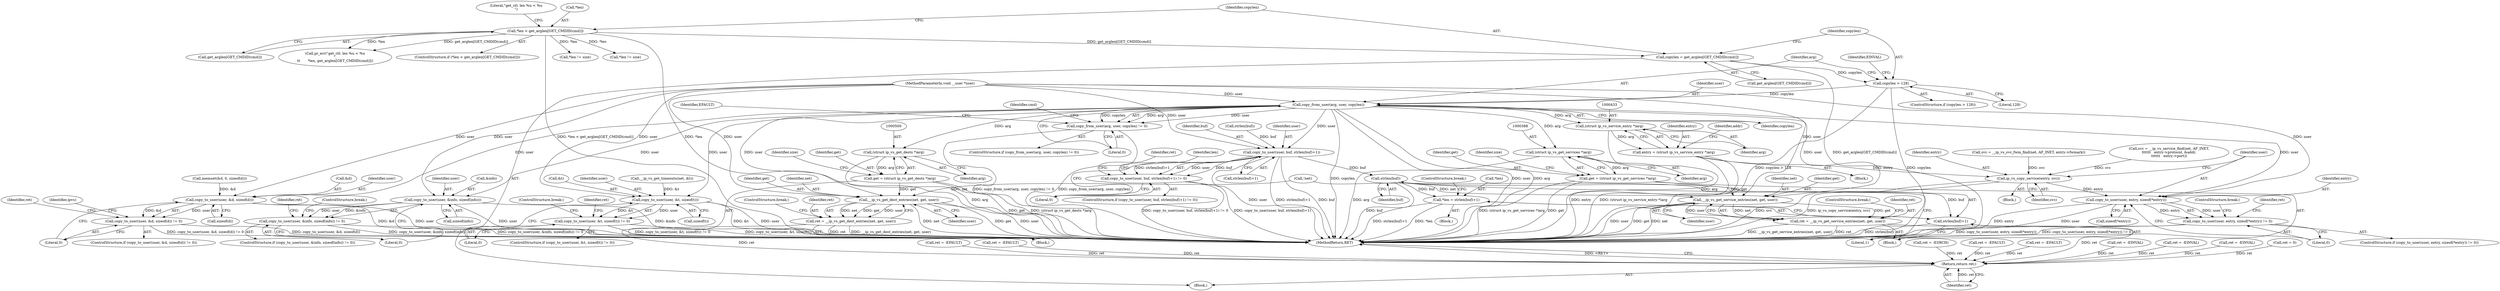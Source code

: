 digraph "0_linux_2d8a041b7bfe1097af21441cb77d6af95f4f4680@API" {
"1000171" [label="(Call,copylen > 128)"];
"1000164" [label="(Call,copylen = get_arglen[GET_CMDID(cmd)])"];
"1000145" [label="(Call,*len < get_arglen[GET_CMDID(cmd)])"];
"1000179" [label="(Call,copy_from_user(arg, user, copylen))"];
"1000178" [label="(Call,copy_from_user(arg, user, copylen) != 0)"];
"1000286" [label="(Call,copy_to_user(user, &d, sizeof(d)))"];
"1000285" [label="(Call,copy_to_user(user, &d, sizeof(d)) != 0)"];
"1000325" [label="(Call,copy_to_user(user, buf, strlen(buf)+1))"];
"1000324" [label="(Call,copy_to_user(user, buf, strlen(buf)+1) != 0)"];
"1000343" [label="(Call,strlen(buf))"];
"1000339" [label="(Call,*len = strlen(buf)+1)"];
"1000342" [label="(Call,strlen(buf)+1)"];
"1000369" [label="(Call,copy_to_user(user, &info, sizeof(info)))"];
"1000368" [label="(Call,copy_to_user(user, &info, sizeof(info)) != 0)"];
"1000387" [label="(Call,(struct ip_vs_get_services *)arg)"];
"1000385" [label="(Call,get = (struct ip_vs_get_services *)arg)"];
"1000420" [label="(Call,__ip_vs_get_service_entries(net, get, user))"];
"1000418" [label="(Call,ret = __ip_vs_get_service_entries(net, get, user))"];
"1000573" [label="(Return,return ret;)"];
"1000432" [label="(Call,(struct ip_vs_service_entry *)arg)"];
"1000430" [label="(Call,entry = (struct ip_vs_service_entry *)arg)"];
"1000471" [label="(Call,ip_vs_copy_service(entry, svc))"];
"1000476" [label="(Call,copy_to_user(user, entry, sizeof(*entry)))"];
"1000475" [label="(Call,copy_to_user(user, entry, sizeof(*entry)) != 0)"];
"1000499" [label="(Call,(struct ip_vs_get_dests *)arg)"];
"1000497" [label="(Call,get = (struct ip_vs_get_dests *)arg)"];
"1000532" [label="(Call,__ip_vs_get_dest_entries(net, get, user))"];
"1000530" [label="(Call,ret = __ip_vs_get_dest_entries(net, get, user))"];
"1000552" [label="(Call,copy_to_user(user, &t, sizeof(t)))"];
"1000551" [label="(Call,copy_to_user(user, &t, sizeof(t)) != 0)"];
"1000345" [label="(Literal,1)"];
"1000479" [label="(Call,sizeof(*entry))"];
"1000498" [label="(Identifier,get)"];
"1000104" [label="(MethodParameterIn,void __user *user)"];
"1000431" [label="(Identifier,entry)"];
"1000563" [label="(ControlStructure,break;)"];
"1000340" [label="(Call,*len)"];
"1000382" [label="(Block,)"];
"1000172" [label="(Identifier,copylen)"];
"1000430" [label="(Call,entry = (struct ip_vs_service_entry *)arg)"];
"1000178" [label="(Call,copy_from_user(arg, user, copylen) != 0)"];
"1000180" [label="(Identifier,arg)"];
"1000334" [label="(Call,ret = -EFAULT)"];
"1000176" [label="(Identifier,EINVAL)"];
"1000423" [label="(Identifier,user)"];
"1000546" [label="(Call,__ip_vs_get_timeouts(net, &t))"];
"1000482" [label="(Literal,0)"];
"1000419" [label="(Identifier,ret)"];
"1000558" [label="(Literal,0)"];
"1000181" [label="(Identifier,user)"];
"1000403" [label="(Call,*len != size)"];
"1000421" [label="(Identifier,net)"];
"1000285" [label="(Call,copy_to_user(user, &d, sizeof(d)) != 0)"];
"1000377" [label="(Identifier,ret)"];
"1000154" [label="(Literal,\"get_ctl: len %u < %u\n\")"];
"1000182" [label="(Identifier,copylen)"];
"1000368" [label="(Call,copy_to_user(user, &info, sizeof(info)) != 0)"];
"1000387" [label="(Call,(struct ip_vs_get_services *)arg)"];
"1000534" [label="(Identifier,get)"];
"1000367" [label="(ControlStructure,if (copy_to_user(user, &info, sizeof(info)) != 0))"];
"1000530" [label="(Call,ret = __ip_vs_get_dest_entries(net, get, user))"];
"1000165" [label="(Identifier,copylen)"];
"1000446" [label="(Call,svc = __ip_vs_svc_fwm_find(net, AF_INET, entry->fwmark))"];
"1000551" [label="(Call,copy_to_user(user, &t, sizeof(t)) != 0)"];
"1000559" [label="(Call,ret = -EFAULT)"];
"1000193" [label="(Call,memset(&d, 0, sizeof(d)))"];
"1000492" [label="(ControlStructure,break;)"];
"1000342" [label="(Call,strlen(buf)+1)"];
"1000476" [label="(Call,copy_to_user(user, entry, sizeof(*entry)))"];
"1000148" [label="(Call,get_arglen[GET_CMDID(cmd)])"];
"1000574" [label="(Identifier,ret)"];
"1000434" [label="(Identifier,arg)"];
"1000326" [label="(Identifier,user)"];
"1000145" [label="(Call,*len < get_arglen[GET_CMDID(cmd)])"];
"1000106" [label="(Block,)"];
"1000177" [label="(ControlStructure,if (copy_from_user(arg, user, copylen) != 0))"];
"1000536" [label="(ControlStructure,break;)"];
"1000146" [label="(Call,*len)"];
"1000375" [label="(Literal,0)"];
"1000532" [label="(Call,__ip_vs_get_dest_entries(net, get, user))"];
"1000474" [label="(ControlStructure,if (copy_to_user(user, entry, sizeof(*entry)) != 0))"];
"1000503" [label="(Identifier,size)"];
"1000286" [label="(Call,copy_to_user(user, &d, sizeof(d)))"];
"1000455" [label="(Call,svc = __ip_vs_service_find(net, AF_INET,\n\t\t\t\t\t\t   entry->protocol, &addr,\n\t\t\t\t\t\t   entry->port))"];
"1000533" [label="(Identifier,net)"];
"1000531" [label="(Identifier,ret)"];
"1000472" [label="(Identifier,entry)"];
"1000315" [label="(Block,)"];
"1000370" [label="(Identifier,user)"];
"1000432" [label="(Call,(struct ip_vs_service_entry *)arg)"];
"1000328" [label="(Call,strlen(buf)+1)"];
"1000488" [label="(Call,ret = -ESRCH)"];
"1000484" [label="(Identifier,ret)"];
"1000327" [label="(Identifier,buf)"];
"1000332" [label="(Literal,0)"];
"1000153" [label="(Call,pr_err(\"get_ctl: len %u < %u\n\",\n\t\t       *len, get_arglen[GET_CMDID(cmd)]))"];
"1000478" [label="(Identifier,entry)"];
"1000343" [label="(Call,strlen(buf))"];
"1000124" [label="(Call,!net)"];
"1000418" [label="(Call,ret = __ip_vs_get_service_entries(net, get, user))"];
"1000294" [label="(Identifier,ret)"];
"1000473" [label="(Identifier,svc)"];
"1000475" [label="(Call,copy_to_user(user, entry, sizeof(*entry)) != 0)"];
"1000292" [label="(Literal,0)"];
"1000335" [label="(Identifier,ret)"];
"1000380" [label="(ControlStructure,break;)"];
"1000164" [label="(Call,copylen = get_arglen[GET_CMDID(cmd)])"];
"1000494" [label="(Block,)"];
"1000324" [label="(Call,copy_to_user(user, buf, strlen(buf)+1) != 0)"];
"1000171" [label="(Call,copylen > 128)"];
"1000371" [label="(Call,&info)"];
"1000325" [label="(Call,copy_to_user(user, buf, strlen(buf)+1))"];
"1000483" [label="(Call,ret = -EFAULT)"];
"1000554" [label="(Call,&t)"];
"1000420" [label="(Call,__ip_vs_get_service_entries(net, get, user))"];
"1000376" [label="(Call,ret = -EFAULT)"];
"1000470" [label="(Block,)"];
"1000369" [label="(Call,copy_to_user(user, &info, sizeof(info)))"];
"1000144" [label="(ControlStructure,if (*len < get_arglen[GET_CMDID(cmd)]))"];
"1000471" [label="(Call,ip_vs_copy_service(entry, svc))"];
"1000426" [label="(Block,)"];
"1000166" [label="(Call,get_arglen[GET_CMDID(cmd)])"];
"1000341" [label="(Identifier,len)"];
"1000300" [label="(Identifier,ipvs)"];
"1000170" [label="(ControlStructure,if (copylen > 128))"];
"1000186" [label="(Identifier,EFAULT)"];
"1000339" [label="(Call,*len = strlen(buf)+1)"];
"1000389" [label="(Identifier,arg)"];
"1000346" [label="(ControlStructure,break;)"];
"1000477" [label="(Identifier,user)"];
"1000413" [label="(Call,ret = -EINVAL)"];
"1000565" [label="(Call,ret = -EINVAL)"];
"1000556" [label="(Call,sizeof(t))"];
"1000179" [label="(Call,copy_from_user(arg, user, copylen))"];
"1000183" [label="(Literal,0)"];
"1000329" [label="(Call,strlen(buf))"];
"1000552" [label="(Call,copy_to_user(user, &t, sizeof(t)))"];
"1000290" [label="(Call,sizeof(d))"];
"1000373" [label="(Call,sizeof(info))"];
"1000535" [label="(Identifier,user)"];
"1000525" [label="(Call,ret = -EINVAL)"];
"1000424" [label="(ControlStructure,break;)"];
"1000553" [label="(Identifier,user)"];
"1000515" [label="(Call,*len != size)"];
"1000550" [label="(ControlStructure,if (copy_to_user(user, &t, sizeof(t)) != 0))"];
"1000437" [label="(Identifier,addr)"];
"1000575" [label="(MethodReturn,RET)"];
"1000386" [label="(Identifier,get)"];
"1000323" [label="(ControlStructure,if (copy_to_user(user, buf, strlen(buf)+1) != 0))"];
"1000284" [label="(ControlStructure,if (copy_to_user(user, &d, sizeof(d)) != 0))"];
"1000391" [label="(Identifier,size)"];
"1000573" [label="(Return,return ret;)"];
"1000501" [label="(Identifier,arg)"];
"1000560" [label="(Identifier,ret)"];
"1000497" [label="(Call,get = (struct ip_vs_get_dests *)arg)"];
"1000344" [label="(Identifier,buf)"];
"1000109" [label="(Call,ret = 0)"];
"1000189" [label="(Identifier,cmd)"];
"1000385" [label="(Call,get = (struct ip_vs_get_services *)arg)"];
"1000173" [label="(Literal,128)"];
"1000287" [label="(Identifier,user)"];
"1000499" [label="(Call,(struct ip_vs_get_dests *)arg)"];
"1000288" [label="(Call,&d)"];
"1000422" [label="(Identifier,get)"];
"1000171" -> "1000170"  [label="AST: "];
"1000171" -> "1000173"  [label="CFG: "];
"1000172" -> "1000171"  [label="AST: "];
"1000173" -> "1000171"  [label="AST: "];
"1000176" -> "1000171"  [label="CFG: "];
"1000180" -> "1000171"  [label="CFG: "];
"1000171" -> "1000575"  [label="DDG: copylen"];
"1000171" -> "1000575"  [label="DDG: copylen > 128"];
"1000164" -> "1000171"  [label="DDG: copylen"];
"1000171" -> "1000179"  [label="DDG: copylen"];
"1000164" -> "1000106"  [label="AST: "];
"1000164" -> "1000166"  [label="CFG: "];
"1000165" -> "1000164"  [label="AST: "];
"1000166" -> "1000164"  [label="AST: "];
"1000172" -> "1000164"  [label="CFG: "];
"1000164" -> "1000575"  [label="DDG: get_arglen[GET_CMDID(cmd)]"];
"1000145" -> "1000164"  [label="DDG: get_arglen[GET_CMDID(cmd)]"];
"1000145" -> "1000144"  [label="AST: "];
"1000145" -> "1000148"  [label="CFG: "];
"1000146" -> "1000145"  [label="AST: "];
"1000148" -> "1000145"  [label="AST: "];
"1000154" -> "1000145"  [label="CFG: "];
"1000165" -> "1000145"  [label="CFG: "];
"1000145" -> "1000575"  [label="DDG: *len < get_arglen[GET_CMDID(cmd)]"];
"1000145" -> "1000575"  [label="DDG: *len"];
"1000145" -> "1000153"  [label="DDG: *len"];
"1000145" -> "1000153"  [label="DDG: get_arglen[GET_CMDID(cmd)]"];
"1000145" -> "1000403"  [label="DDG: *len"];
"1000145" -> "1000515"  [label="DDG: *len"];
"1000179" -> "1000178"  [label="AST: "];
"1000179" -> "1000182"  [label="CFG: "];
"1000180" -> "1000179"  [label="AST: "];
"1000181" -> "1000179"  [label="AST: "];
"1000182" -> "1000179"  [label="AST: "];
"1000183" -> "1000179"  [label="CFG: "];
"1000179" -> "1000575"  [label="DDG: copylen"];
"1000179" -> "1000575"  [label="DDG: user"];
"1000179" -> "1000575"  [label="DDG: arg"];
"1000179" -> "1000178"  [label="DDG: arg"];
"1000179" -> "1000178"  [label="DDG: user"];
"1000179" -> "1000178"  [label="DDG: copylen"];
"1000104" -> "1000179"  [label="DDG: user"];
"1000179" -> "1000286"  [label="DDG: user"];
"1000179" -> "1000325"  [label="DDG: user"];
"1000179" -> "1000369"  [label="DDG: user"];
"1000179" -> "1000387"  [label="DDG: arg"];
"1000179" -> "1000420"  [label="DDG: user"];
"1000179" -> "1000432"  [label="DDG: arg"];
"1000179" -> "1000476"  [label="DDG: user"];
"1000179" -> "1000499"  [label="DDG: arg"];
"1000179" -> "1000532"  [label="DDG: user"];
"1000179" -> "1000552"  [label="DDG: user"];
"1000178" -> "1000177"  [label="AST: "];
"1000178" -> "1000183"  [label="CFG: "];
"1000183" -> "1000178"  [label="AST: "];
"1000186" -> "1000178"  [label="CFG: "];
"1000189" -> "1000178"  [label="CFG: "];
"1000178" -> "1000575"  [label="DDG: copy_from_user(arg, user, copylen) != 0"];
"1000178" -> "1000575"  [label="DDG: copy_from_user(arg, user, copylen)"];
"1000286" -> "1000285"  [label="AST: "];
"1000286" -> "1000290"  [label="CFG: "];
"1000287" -> "1000286"  [label="AST: "];
"1000288" -> "1000286"  [label="AST: "];
"1000290" -> "1000286"  [label="AST: "];
"1000292" -> "1000286"  [label="CFG: "];
"1000286" -> "1000575"  [label="DDG: user"];
"1000286" -> "1000575"  [label="DDG: &d"];
"1000286" -> "1000285"  [label="DDG: user"];
"1000286" -> "1000285"  [label="DDG: &d"];
"1000104" -> "1000286"  [label="DDG: user"];
"1000193" -> "1000286"  [label="DDG: &d"];
"1000285" -> "1000284"  [label="AST: "];
"1000285" -> "1000292"  [label="CFG: "];
"1000292" -> "1000285"  [label="AST: "];
"1000294" -> "1000285"  [label="CFG: "];
"1000300" -> "1000285"  [label="CFG: "];
"1000285" -> "1000575"  [label="DDG: copy_to_user(user, &d, sizeof(d))"];
"1000285" -> "1000575"  [label="DDG: copy_to_user(user, &d, sizeof(d)) != 0"];
"1000325" -> "1000324"  [label="AST: "];
"1000325" -> "1000328"  [label="CFG: "];
"1000326" -> "1000325"  [label="AST: "];
"1000327" -> "1000325"  [label="AST: "];
"1000328" -> "1000325"  [label="AST: "];
"1000332" -> "1000325"  [label="CFG: "];
"1000325" -> "1000575"  [label="DDG: user"];
"1000325" -> "1000575"  [label="DDG: strlen(buf)+1"];
"1000325" -> "1000575"  [label="DDG: buf"];
"1000325" -> "1000324"  [label="DDG: user"];
"1000325" -> "1000324"  [label="DDG: buf"];
"1000325" -> "1000324"  [label="DDG: strlen(buf)+1"];
"1000104" -> "1000325"  [label="DDG: user"];
"1000329" -> "1000325"  [label="DDG: buf"];
"1000325" -> "1000343"  [label="DDG: buf"];
"1000324" -> "1000323"  [label="AST: "];
"1000324" -> "1000332"  [label="CFG: "];
"1000332" -> "1000324"  [label="AST: "];
"1000335" -> "1000324"  [label="CFG: "];
"1000341" -> "1000324"  [label="CFG: "];
"1000324" -> "1000575"  [label="DDG: copy_to_user(user, buf, strlen(buf)+1) != 0"];
"1000324" -> "1000575"  [label="DDG: copy_to_user(user, buf, strlen(buf)+1)"];
"1000343" -> "1000342"  [label="AST: "];
"1000343" -> "1000344"  [label="CFG: "];
"1000344" -> "1000343"  [label="AST: "];
"1000345" -> "1000343"  [label="CFG: "];
"1000343" -> "1000575"  [label="DDG: buf"];
"1000343" -> "1000339"  [label="DDG: buf"];
"1000343" -> "1000342"  [label="DDG: buf"];
"1000339" -> "1000315"  [label="AST: "];
"1000339" -> "1000342"  [label="CFG: "];
"1000340" -> "1000339"  [label="AST: "];
"1000342" -> "1000339"  [label="AST: "];
"1000346" -> "1000339"  [label="CFG: "];
"1000339" -> "1000575"  [label="DDG: strlen(buf)+1"];
"1000339" -> "1000575"  [label="DDG: *len"];
"1000342" -> "1000345"  [label="CFG: "];
"1000345" -> "1000342"  [label="AST: "];
"1000342" -> "1000575"  [label="DDG: strlen(buf)"];
"1000369" -> "1000368"  [label="AST: "];
"1000369" -> "1000373"  [label="CFG: "];
"1000370" -> "1000369"  [label="AST: "];
"1000371" -> "1000369"  [label="AST: "];
"1000373" -> "1000369"  [label="AST: "];
"1000375" -> "1000369"  [label="CFG: "];
"1000369" -> "1000575"  [label="DDG: user"];
"1000369" -> "1000575"  [label="DDG: &info"];
"1000369" -> "1000368"  [label="DDG: user"];
"1000369" -> "1000368"  [label="DDG: &info"];
"1000104" -> "1000369"  [label="DDG: user"];
"1000368" -> "1000367"  [label="AST: "];
"1000368" -> "1000375"  [label="CFG: "];
"1000375" -> "1000368"  [label="AST: "];
"1000377" -> "1000368"  [label="CFG: "];
"1000380" -> "1000368"  [label="CFG: "];
"1000368" -> "1000575"  [label="DDG: copy_to_user(user, &info, sizeof(info))"];
"1000368" -> "1000575"  [label="DDG: copy_to_user(user, &info, sizeof(info)) != 0"];
"1000387" -> "1000385"  [label="AST: "];
"1000387" -> "1000389"  [label="CFG: "];
"1000388" -> "1000387"  [label="AST: "];
"1000389" -> "1000387"  [label="AST: "];
"1000385" -> "1000387"  [label="CFG: "];
"1000387" -> "1000575"  [label="DDG: arg"];
"1000387" -> "1000385"  [label="DDG: arg"];
"1000385" -> "1000382"  [label="AST: "];
"1000386" -> "1000385"  [label="AST: "];
"1000391" -> "1000385"  [label="CFG: "];
"1000385" -> "1000575"  [label="DDG: (struct ip_vs_get_services *)arg"];
"1000385" -> "1000575"  [label="DDG: get"];
"1000385" -> "1000420"  [label="DDG: get"];
"1000420" -> "1000418"  [label="AST: "];
"1000420" -> "1000423"  [label="CFG: "];
"1000421" -> "1000420"  [label="AST: "];
"1000422" -> "1000420"  [label="AST: "];
"1000423" -> "1000420"  [label="AST: "];
"1000418" -> "1000420"  [label="CFG: "];
"1000420" -> "1000575"  [label="DDG: user"];
"1000420" -> "1000575"  [label="DDG: get"];
"1000420" -> "1000575"  [label="DDG: net"];
"1000420" -> "1000418"  [label="DDG: net"];
"1000420" -> "1000418"  [label="DDG: get"];
"1000420" -> "1000418"  [label="DDG: user"];
"1000124" -> "1000420"  [label="DDG: net"];
"1000104" -> "1000420"  [label="DDG: user"];
"1000418" -> "1000382"  [label="AST: "];
"1000419" -> "1000418"  [label="AST: "];
"1000424" -> "1000418"  [label="CFG: "];
"1000418" -> "1000575"  [label="DDG: __ip_vs_get_service_entries(net, get, user)"];
"1000418" -> "1000575"  [label="DDG: ret"];
"1000418" -> "1000573"  [label="DDG: ret"];
"1000573" -> "1000106"  [label="AST: "];
"1000573" -> "1000574"  [label="CFG: "];
"1000574" -> "1000573"  [label="AST: "];
"1000575" -> "1000573"  [label="CFG: "];
"1000573" -> "1000575"  [label="DDG: <RET>"];
"1000574" -> "1000573"  [label="DDG: ret"];
"1000559" -> "1000573"  [label="DDG: ret"];
"1000376" -> "1000573"  [label="DDG: ret"];
"1000488" -> "1000573"  [label="DDG: ret"];
"1000565" -> "1000573"  [label="DDG: ret"];
"1000530" -> "1000573"  [label="DDG: ret"];
"1000413" -> "1000573"  [label="DDG: ret"];
"1000525" -> "1000573"  [label="DDG: ret"];
"1000109" -> "1000573"  [label="DDG: ret"];
"1000334" -> "1000573"  [label="DDG: ret"];
"1000483" -> "1000573"  [label="DDG: ret"];
"1000432" -> "1000430"  [label="AST: "];
"1000432" -> "1000434"  [label="CFG: "];
"1000433" -> "1000432"  [label="AST: "];
"1000434" -> "1000432"  [label="AST: "];
"1000430" -> "1000432"  [label="CFG: "];
"1000432" -> "1000575"  [label="DDG: arg"];
"1000432" -> "1000430"  [label="DDG: arg"];
"1000430" -> "1000426"  [label="AST: "];
"1000431" -> "1000430"  [label="AST: "];
"1000437" -> "1000430"  [label="CFG: "];
"1000430" -> "1000575"  [label="DDG: (struct ip_vs_service_entry *)arg"];
"1000430" -> "1000575"  [label="DDG: entry"];
"1000430" -> "1000471"  [label="DDG: entry"];
"1000471" -> "1000470"  [label="AST: "];
"1000471" -> "1000473"  [label="CFG: "];
"1000472" -> "1000471"  [label="AST: "];
"1000473" -> "1000471"  [label="AST: "];
"1000477" -> "1000471"  [label="CFG: "];
"1000471" -> "1000575"  [label="DDG: svc"];
"1000471" -> "1000575"  [label="DDG: ip_vs_copy_service(entry, svc)"];
"1000446" -> "1000471"  [label="DDG: svc"];
"1000455" -> "1000471"  [label="DDG: svc"];
"1000471" -> "1000476"  [label="DDG: entry"];
"1000476" -> "1000475"  [label="AST: "];
"1000476" -> "1000479"  [label="CFG: "];
"1000477" -> "1000476"  [label="AST: "];
"1000478" -> "1000476"  [label="AST: "];
"1000479" -> "1000476"  [label="AST: "];
"1000482" -> "1000476"  [label="CFG: "];
"1000476" -> "1000575"  [label="DDG: user"];
"1000476" -> "1000575"  [label="DDG: entry"];
"1000476" -> "1000475"  [label="DDG: user"];
"1000476" -> "1000475"  [label="DDG: entry"];
"1000104" -> "1000476"  [label="DDG: user"];
"1000475" -> "1000474"  [label="AST: "];
"1000475" -> "1000482"  [label="CFG: "];
"1000482" -> "1000475"  [label="AST: "];
"1000484" -> "1000475"  [label="CFG: "];
"1000492" -> "1000475"  [label="CFG: "];
"1000475" -> "1000575"  [label="DDG: copy_to_user(user, entry, sizeof(*entry))"];
"1000475" -> "1000575"  [label="DDG: copy_to_user(user, entry, sizeof(*entry)) != 0"];
"1000499" -> "1000497"  [label="AST: "];
"1000499" -> "1000501"  [label="CFG: "];
"1000500" -> "1000499"  [label="AST: "];
"1000501" -> "1000499"  [label="AST: "];
"1000497" -> "1000499"  [label="CFG: "];
"1000499" -> "1000575"  [label="DDG: arg"];
"1000499" -> "1000497"  [label="DDG: arg"];
"1000497" -> "1000494"  [label="AST: "];
"1000498" -> "1000497"  [label="AST: "];
"1000503" -> "1000497"  [label="CFG: "];
"1000497" -> "1000575"  [label="DDG: get"];
"1000497" -> "1000575"  [label="DDG: (struct ip_vs_get_dests *)arg"];
"1000497" -> "1000532"  [label="DDG: get"];
"1000532" -> "1000530"  [label="AST: "];
"1000532" -> "1000535"  [label="CFG: "];
"1000533" -> "1000532"  [label="AST: "];
"1000534" -> "1000532"  [label="AST: "];
"1000535" -> "1000532"  [label="AST: "];
"1000530" -> "1000532"  [label="CFG: "];
"1000532" -> "1000575"  [label="DDG: net"];
"1000532" -> "1000575"  [label="DDG: get"];
"1000532" -> "1000575"  [label="DDG: user"];
"1000532" -> "1000530"  [label="DDG: net"];
"1000532" -> "1000530"  [label="DDG: get"];
"1000532" -> "1000530"  [label="DDG: user"];
"1000124" -> "1000532"  [label="DDG: net"];
"1000104" -> "1000532"  [label="DDG: user"];
"1000530" -> "1000494"  [label="AST: "];
"1000531" -> "1000530"  [label="AST: "];
"1000536" -> "1000530"  [label="CFG: "];
"1000530" -> "1000575"  [label="DDG: ret"];
"1000530" -> "1000575"  [label="DDG: __ip_vs_get_dest_entries(net, get, user)"];
"1000552" -> "1000551"  [label="AST: "];
"1000552" -> "1000556"  [label="CFG: "];
"1000553" -> "1000552"  [label="AST: "];
"1000554" -> "1000552"  [label="AST: "];
"1000556" -> "1000552"  [label="AST: "];
"1000558" -> "1000552"  [label="CFG: "];
"1000552" -> "1000575"  [label="DDG: user"];
"1000552" -> "1000575"  [label="DDG: &t"];
"1000552" -> "1000551"  [label="DDG: user"];
"1000552" -> "1000551"  [label="DDG: &t"];
"1000104" -> "1000552"  [label="DDG: user"];
"1000546" -> "1000552"  [label="DDG: &t"];
"1000551" -> "1000550"  [label="AST: "];
"1000551" -> "1000558"  [label="CFG: "];
"1000558" -> "1000551"  [label="AST: "];
"1000560" -> "1000551"  [label="CFG: "];
"1000563" -> "1000551"  [label="CFG: "];
"1000551" -> "1000575"  [label="DDG: copy_to_user(user, &t, sizeof(t)) != 0"];
"1000551" -> "1000575"  [label="DDG: copy_to_user(user, &t, sizeof(t))"];
}
